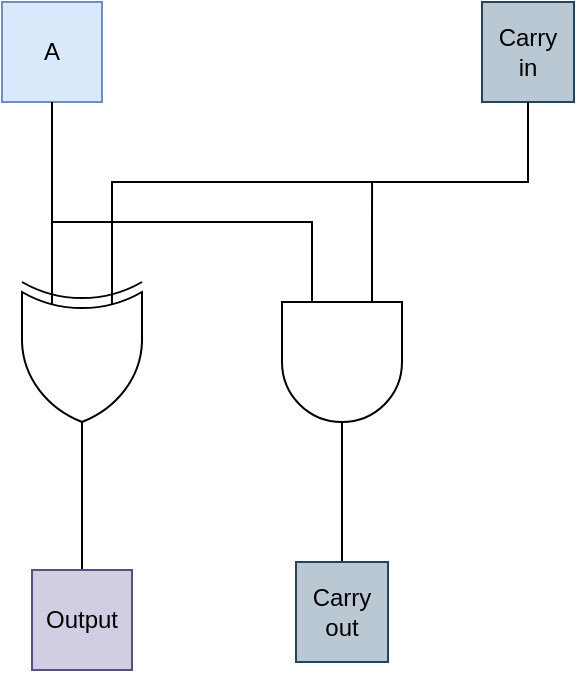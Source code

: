 <mxfile version="13.7.3" type="device"><diagram id="EhACCKZfY1qFEQzsZ8TY" name="Page-1"><mxGraphModel dx="621" dy="461" grid="1" gridSize="10" guides="1" tooltips="1" connect="1" arrows="1" fold="1" page="1" pageScale="1" pageWidth="1169" pageHeight="827" math="0" shadow="0"><root><mxCell id="0"/><mxCell id="1" parent="0"/><mxCell id="MhIdrv7BZ0zVhkKJypwF-5" style="edgeStyle=orthogonalEdgeStyle;rounded=0;orthogonalLoop=1;jettySize=auto;html=1;entryX=0;entryY=0.75;entryDx=0;entryDy=0;entryPerimeter=0;endArrow=none;endFill=0;" edge="1" parent="1" source="MhIdrv7BZ0zVhkKJypwF-1" target="MhIdrv7BZ0zVhkKJypwF-3"><mxGeometry relative="1" as="geometry"/></mxCell><mxCell id="MhIdrv7BZ0zVhkKJypwF-1" value="A" style="rounded=0;whiteSpace=wrap;html=1;fillColor=#dae8fc;strokeColor=#6c8ebf;" vertex="1" parent="1"><mxGeometry x="240" y="80" width="50" height="50" as="geometry"/></mxCell><mxCell id="MhIdrv7BZ0zVhkKJypwF-2" value="Carry&lt;br&gt;in" style="rounded=0;whiteSpace=wrap;html=1;fillColor=#bac8d3;strokeColor=#23445d;" vertex="1" parent="1"><mxGeometry x="480" y="80" width="46" height="50" as="geometry"/></mxCell><mxCell id="MhIdrv7BZ0zVhkKJypwF-6" style="edgeStyle=orthogonalEdgeStyle;rounded=0;orthogonalLoop=1;jettySize=auto;html=1;exitX=0;exitY=0.25;exitDx=0;exitDy=0;exitPerimeter=0;entryX=0.5;entryY=1;entryDx=0;entryDy=0;endArrow=none;endFill=0;" edge="1" parent="1" source="MhIdrv7BZ0zVhkKJypwF-3" target="MhIdrv7BZ0zVhkKJypwF-2"><mxGeometry relative="1" as="geometry"/></mxCell><mxCell id="MhIdrv7BZ0zVhkKJypwF-13" style="edgeStyle=orthogonalEdgeStyle;rounded=0;orthogonalLoop=1;jettySize=auto;html=1;exitX=1;exitY=0.5;exitDx=0;exitDy=0;exitPerimeter=0;entryX=0.5;entryY=0;entryDx=0;entryDy=0;endArrow=none;endFill=0;" edge="1" parent="1" source="MhIdrv7BZ0zVhkKJypwF-3" target="MhIdrv7BZ0zVhkKJypwF-10"><mxGeometry relative="1" as="geometry"/></mxCell><mxCell id="MhIdrv7BZ0zVhkKJypwF-3" value="" style="verticalLabelPosition=bottom;shadow=0;dashed=0;align=center;html=1;verticalAlign=top;shape=mxgraph.electrical.logic_gates.logic_gate;operation=xor;direction=south;" vertex="1" parent="1"><mxGeometry x="250" y="210" width="60" height="100" as="geometry"/></mxCell><mxCell id="MhIdrv7BZ0zVhkKJypwF-8" style="edgeStyle=orthogonalEdgeStyle;rounded=0;orthogonalLoop=1;jettySize=auto;html=1;exitX=0;exitY=0.25;exitDx=0;exitDy=0;exitPerimeter=0;endArrow=none;endFill=0;" edge="1" parent="1" source="MhIdrv7BZ0zVhkKJypwF-4"><mxGeometry relative="1" as="geometry"><mxPoint x="425.047" y="170" as="targetPoint"/></mxGeometry></mxCell><mxCell id="MhIdrv7BZ0zVhkKJypwF-9" style="edgeStyle=orthogonalEdgeStyle;rounded=0;orthogonalLoop=1;jettySize=auto;html=1;exitX=0;exitY=0.75;exitDx=0;exitDy=0;exitPerimeter=0;entryX=0.5;entryY=1;entryDx=0;entryDy=0;endArrow=none;endFill=0;" edge="1" parent="1" source="MhIdrv7BZ0zVhkKJypwF-4" target="MhIdrv7BZ0zVhkKJypwF-1"><mxGeometry relative="1" as="geometry"><Array as="points"><mxPoint x="395" y="190"/><mxPoint x="265" y="190"/></Array></mxGeometry></mxCell><mxCell id="MhIdrv7BZ0zVhkKJypwF-12" style="edgeStyle=orthogonalEdgeStyle;rounded=0;orthogonalLoop=1;jettySize=auto;html=1;entryX=0.5;entryY=0;entryDx=0;entryDy=0;endArrow=none;endFill=0;" edge="1" parent="1" source="MhIdrv7BZ0zVhkKJypwF-4" target="MhIdrv7BZ0zVhkKJypwF-11"><mxGeometry relative="1" as="geometry"/></mxCell><mxCell id="MhIdrv7BZ0zVhkKJypwF-4" value="" style="verticalLabelPosition=bottom;shadow=0;dashed=0;align=center;html=1;verticalAlign=top;shape=mxgraph.electrical.logic_gates.logic_gate;operation=and;direction=south;" vertex="1" parent="1"><mxGeometry x="380" y="210" width="60" height="100" as="geometry"/></mxCell><mxCell id="MhIdrv7BZ0zVhkKJypwF-10" value="Output" style="rounded=0;whiteSpace=wrap;html=1;fillColor=#d0cee2;strokeColor=#56517e;" vertex="1" parent="1"><mxGeometry x="255" y="364" width="50" height="50" as="geometry"/></mxCell><mxCell id="MhIdrv7BZ0zVhkKJypwF-11" value="Carry&lt;br&gt;out" style="rounded=0;whiteSpace=wrap;html=1;fillColor=#bac8d3;strokeColor=#23445d;" vertex="1" parent="1"><mxGeometry x="387" y="360" width="46" height="50" as="geometry"/></mxCell></root></mxGraphModel></diagram></mxfile>